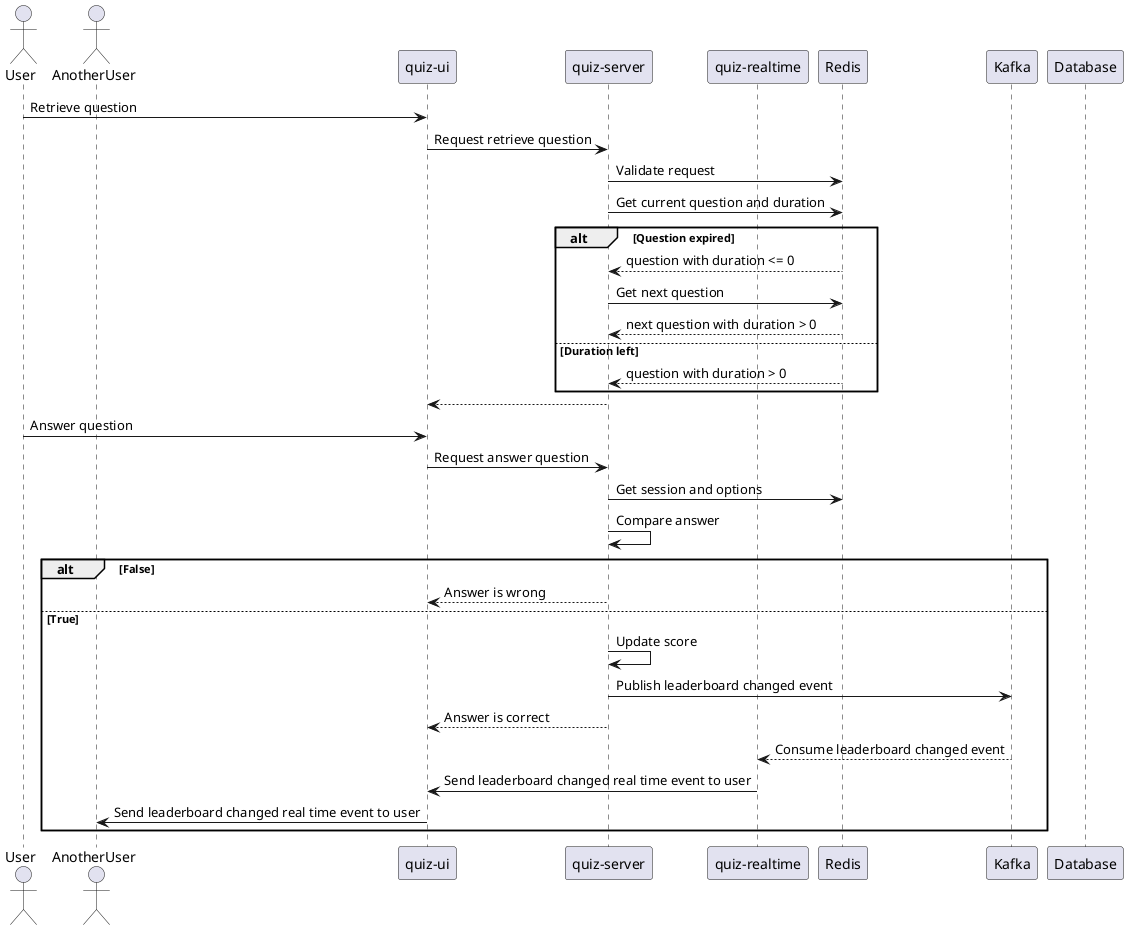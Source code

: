 @startuml
actor User
actor AnotherUser
participant "quiz-ui" as Webapp
participant "quiz-server" as Server
participant "quiz-realtime" as Realtime
participant "Redis" as Redis
participant "Kafka" as Kafka
participant "Database" as MySQL

User -> Webapp : Retrieve question
Webapp -> Server : Request retrieve question
Server -> Redis : Validate request
Server -> Redis : Get current question and duration
alt Question expired
    Redis --> Server : question with duration <= 0
    Server -> Redis : Get next question
    Redis --> Server : next question with duration > 0
else Duration left
    Redis --> Server : question with duration > 0
end
Server --> Webapp

User -> Webapp : Answer question
Webapp -> Server : Request answer question
Server -> Redis : Get session and options
Server -> Server : Compare answer
alt False
    Server --> Webapp : Answer is wrong
else True
    Server -> Server : Update score
    Server -> Kafka : Publish leaderboard changed event
    Server --> Webapp : Answer is correct
    Kafka --> Realtime : Consume leaderboard changed event
    Realtime -> Webapp: Send leaderboard changed real time event to user
    Webapp -> AnotherUser: Send leaderboard changed real time event to user
end
@enduml